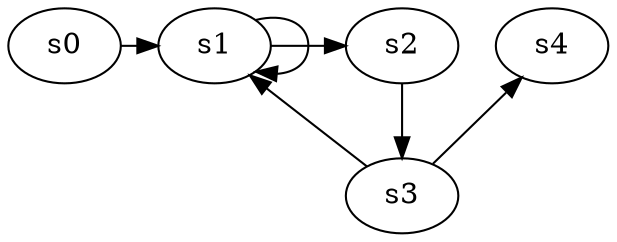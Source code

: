 digraph game_0188_chain_5 {
    s0 [name="s0", player=0];
    s1 [name="s1", player=1];
    s2 [name="s2", player=0];
    s3 [name="s3", player=1, target=1];
    s4 [name="s4", player=0];

    s0 -> s1 [constraint="time % 5 == 2"];
    s1 -> s2 [constraint="time == 7 || time == 9 || time == 10 || time == 19"];
    s2 -> s3;
    s3 -> s4 [constraint="time % 4 == 0"];
    s1 -> s1 [constraint="time % 3 == 0"];
    s3 -> s1 [constraint="!(time % 3 == 0)"];
}

